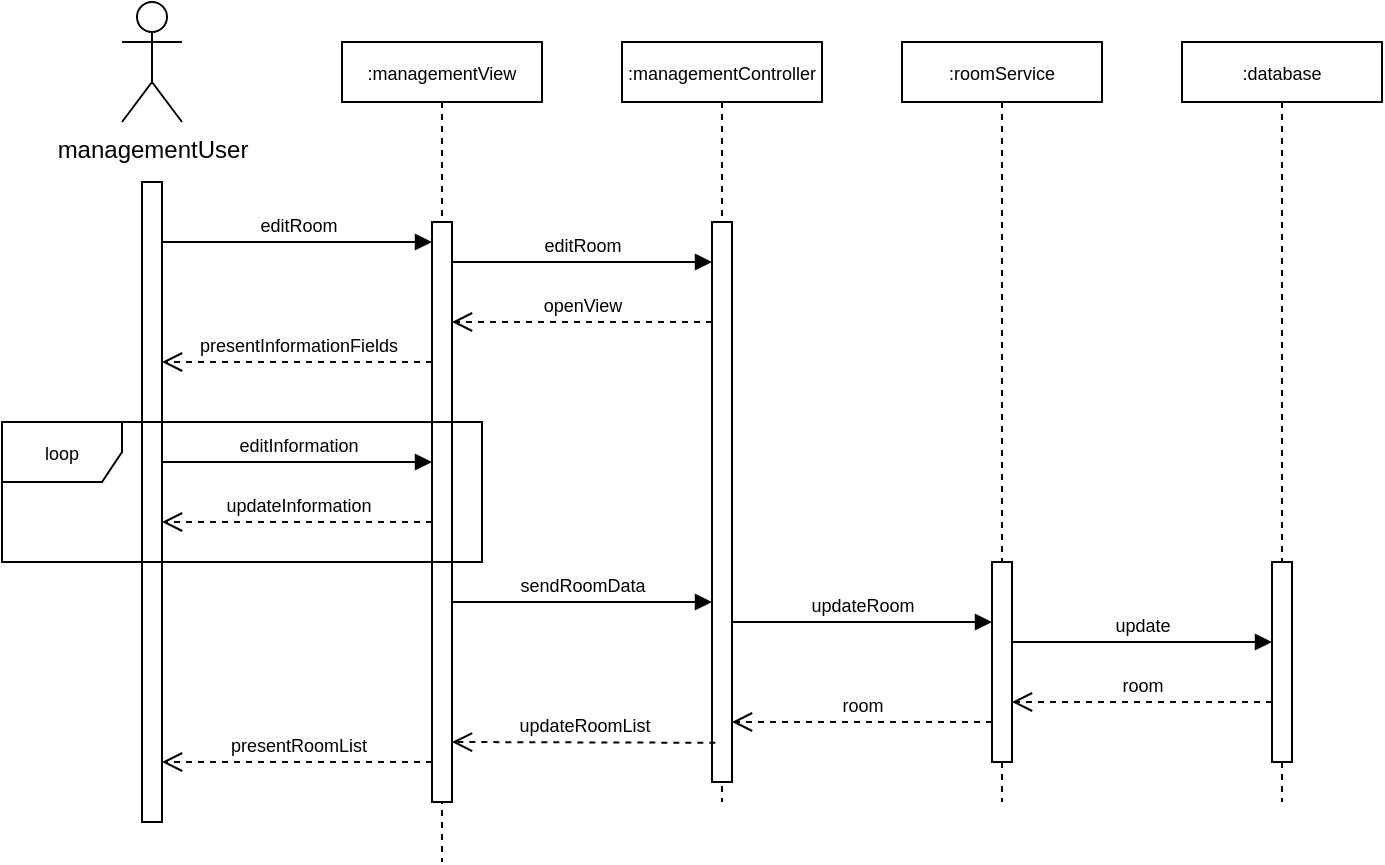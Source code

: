 <mxfile version="21.1.5" type="github">
  <diagram name="Seite-1" id="2M5eXFFC1SxqYQrEGzhu">
    <mxGraphModel dx="1235" dy="618" grid="1" gridSize="10" guides="1" tooltips="1" connect="1" arrows="1" fold="1" page="1" pageScale="1" pageWidth="827" pageHeight="1169" math="0" shadow="0">
      <root>
        <mxCell id="0" />
        <mxCell id="1" parent="0" />
        <mxCell id="eeAkKd5FmDa_MluTbbMC-9" value="&lt;font style=&quot;font-size: 9px;&quot;&gt;:managementController&lt;/font&gt;" style="shape=umlLifeline;perimeter=lifelinePerimeter;whiteSpace=wrap;html=1;container=1;dropTarget=0;collapsible=0;recursiveResize=0;outlineConnect=0;portConstraint=eastwest;newEdgeStyle={&quot;edgeStyle&quot;:&quot;elbowEdgeStyle&quot;,&quot;elbow&quot;:&quot;vertical&quot;,&quot;curved&quot;:0,&quot;rounded&quot;:0};size=30;" vertex="1" parent="1">
          <mxGeometry x="340" y="120" width="100" height="380" as="geometry" />
        </mxCell>
        <mxCell id="eeAkKd5FmDa_MluTbbMC-10" value="" style="html=1;points=[];perimeter=orthogonalPerimeter;outlineConnect=0;targetShapes=umlLifeline;portConstraint=eastwest;newEdgeStyle={&quot;edgeStyle&quot;:&quot;elbowEdgeStyle&quot;,&quot;elbow&quot;:&quot;vertical&quot;,&quot;curved&quot;:0,&quot;rounded&quot;:0};" vertex="1" parent="eeAkKd5FmDa_MluTbbMC-9">
          <mxGeometry x="45" y="90" width="10" height="280" as="geometry" />
        </mxCell>
        <mxCell id="eeAkKd5FmDa_MluTbbMC-11" value="&lt;font style=&quot;font-size: 9px;&quot;&gt;:managementView&lt;/font&gt;" style="shape=umlLifeline;perimeter=lifelinePerimeter;whiteSpace=wrap;html=1;container=1;dropTarget=0;collapsible=0;recursiveResize=0;outlineConnect=0;portConstraint=eastwest;newEdgeStyle={&quot;edgeStyle&quot;:&quot;elbowEdgeStyle&quot;,&quot;elbow&quot;:&quot;vertical&quot;,&quot;curved&quot;:0,&quot;rounded&quot;:0};size=30;" vertex="1" parent="1">
          <mxGeometry x="200" y="120" width="100" height="410" as="geometry" />
        </mxCell>
        <mxCell id="eeAkKd5FmDa_MluTbbMC-12" value="" style="html=1;points=[];perimeter=orthogonalPerimeter;outlineConnect=0;targetShapes=umlLifeline;portConstraint=eastwest;newEdgeStyle={&quot;edgeStyle&quot;:&quot;elbowEdgeStyle&quot;,&quot;elbow&quot;:&quot;vertical&quot;,&quot;curved&quot;:0,&quot;rounded&quot;:0};" vertex="1" parent="eeAkKd5FmDa_MluTbbMC-11">
          <mxGeometry x="45" y="90" width="10" height="290" as="geometry" />
        </mxCell>
        <mxCell id="eeAkKd5FmDa_MluTbbMC-15" value="&lt;font style=&quot;font-size: 9px;&quot;&gt;:roomService&lt;/font&gt;" style="shape=umlLifeline;perimeter=lifelinePerimeter;whiteSpace=wrap;html=1;container=1;dropTarget=0;collapsible=0;recursiveResize=0;outlineConnect=0;portConstraint=eastwest;newEdgeStyle={&quot;edgeStyle&quot;:&quot;elbowEdgeStyle&quot;,&quot;elbow&quot;:&quot;vertical&quot;,&quot;curved&quot;:0,&quot;rounded&quot;:0};size=30;" vertex="1" parent="1">
          <mxGeometry x="480" y="120" width="100" height="380" as="geometry" />
        </mxCell>
        <mxCell id="eeAkKd5FmDa_MluTbbMC-16" value="" style="html=1;points=[];perimeter=orthogonalPerimeter;outlineConnect=0;targetShapes=umlLifeline;portConstraint=eastwest;newEdgeStyle={&quot;edgeStyle&quot;:&quot;elbowEdgeStyle&quot;,&quot;elbow&quot;:&quot;vertical&quot;,&quot;curved&quot;:0,&quot;rounded&quot;:0};" vertex="1" parent="eeAkKd5FmDa_MluTbbMC-15">
          <mxGeometry x="45" y="260" width="10" height="100" as="geometry" />
        </mxCell>
        <mxCell id="eeAkKd5FmDa_MluTbbMC-17" value="&lt;font style=&quot;font-size: 9px;&quot;&gt;:database&lt;/font&gt;" style="shape=umlLifeline;perimeter=lifelinePerimeter;whiteSpace=wrap;html=1;container=1;dropTarget=0;collapsible=0;recursiveResize=0;outlineConnect=0;portConstraint=eastwest;newEdgeStyle={&quot;edgeStyle&quot;:&quot;elbowEdgeStyle&quot;,&quot;elbow&quot;:&quot;vertical&quot;,&quot;curved&quot;:0,&quot;rounded&quot;:0};size=30;" vertex="1" parent="1">
          <mxGeometry x="620" y="120" width="100" height="380" as="geometry" />
        </mxCell>
        <mxCell id="eeAkKd5FmDa_MluTbbMC-18" value="" style="html=1;points=[];perimeter=orthogonalPerimeter;outlineConnect=0;targetShapes=umlLifeline;portConstraint=eastwest;newEdgeStyle={&quot;edgeStyle&quot;:&quot;elbowEdgeStyle&quot;,&quot;elbow&quot;:&quot;vertical&quot;,&quot;curved&quot;:0,&quot;rounded&quot;:0};" vertex="1" parent="eeAkKd5FmDa_MluTbbMC-17">
          <mxGeometry x="45" y="260" width="10" height="100" as="geometry" />
        </mxCell>
        <mxCell id="eeAkKd5FmDa_MluTbbMC-20" value="" style="html=1;points=[];perimeter=orthogonalPerimeter;outlineConnect=0;targetShapes=umlLifeline;portConstraint=eastwest;newEdgeStyle={&quot;edgeStyle&quot;:&quot;elbowEdgeStyle&quot;,&quot;elbow&quot;:&quot;vertical&quot;,&quot;curved&quot;:0,&quot;rounded&quot;:0};" vertex="1" parent="1">
          <mxGeometry x="100" y="190" width="10" height="320" as="geometry" />
        </mxCell>
        <mxCell id="eeAkKd5FmDa_MluTbbMC-22" value="managementUser" style="shape=umlActor;verticalLabelPosition=bottom;verticalAlign=top;html=1;" vertex="1" parent="1">
          <mxGeometry x="90" y="100" width="30" height="60" as="geometry" />
        </mxCell>
        <mxCell id="eeAkKd5FmDa_MluTbbMC-24" value="&lt;font style=&quot;font-size: 9px;&quot;&gt;editRoom&lt;/font&gt;" style="html=1;verticalAlign=bottom;endArrow=block;edgeStyle=elbowEdgeStyle;elbow=vertical;curved=0;rounded=0;" edge="1" parent="1" source="eeAkKd5FmDa_MluTbbMC-20" target="eeAkKd5FmDa_MluTbbMC-12">
          <mxGeometry width="80" relative="1" as="geometry">
            <mxPoint x="130" y="220" as="sourcePoint" />
            <mxPoint x="240" y="220" as="targetPoint" />
            <Array as="points">
              <mxPoint x="180" y="220" />
            </Array>
          </mxGeometry>
        </mxCell>
        <mxCell id="eeAkKd5FmDa_MluTbbMC-25" value="&lt;font style=&quot;font-size: 9px;&quot;&gt;presentInformationFields&lt;/font&gt;" style="html=1;verticalAlign=bottom;endArrow=open;dashed=1;endSize=8;edgeStyle=elbowEdgeStyle;elbow=vertical;curved=0;rounded=0;" edge="1" parent="1" source="eeAkKd5FmDa_MluTbbMC-12" target="eeAkKd5FmDa_MluTbbMC-20">
          <mxGeometry relative="1" as="geometry">
            <mxPoint x="240" y="260" as="sourcePoint" />
            <mxPoint x="120" y="260" as="targetPoint" />
            <Array as="points">
              <mxPoint x="220" y="280" />
              <mxPoint x="160" y="260" />
            </Array>
          </mxGeometry>
        </mxCell>
        <mxCell id="eeAkKd5FmDa_MluTbbMC-26" value="&lt;font style=&quot;font-size: 9px;&quot;&gt;editInformation&lt;/font&gt;" style="html=1;verticalAlign=bottom;endArrow=block;edgeStyle=elbowEdgeStyle;elbow=vertical;curved=0;rounded=0;" edge="1" parent="1" source="eeAkKd5FmDa_MluTbbMC-20" target="eeAkKd5FmDa_MluTbbMC-12">
          <mxGeometry width="80" relative="1" as="geometry">
            <mxPoint x="120" y="300" as="sourcePoint" />
            <mxPoint x="240" y="300" as="targetPoint" />
            <Array as="points">
              <mxPoint x="230" y="330" />
              <mxPoint x="210" y="310" />
              <mxPoint x="178" y="290" />
            </Array>
          </mxGeometry>
        </mxCell>
        <mxCell id="eeAkKd5FmDa_MluTbbMC-27" value="&lt;font style=&quot;font-size: 9px;&quot;&gt;editRoom&lt;/font&gt;" style="html=1;verticalAlign=bottom;endArrow=block;edgeStyle=elbowEdgeStyle;elbow=vertical;curved=0;rounded=0;" edge="1" parent="1" source="eeAkKd5FmDa_MluTbbMC-12" target="eeAkKd5FmDa_MluTbbMC-10">
          <mxGeometry width="80" relative="1" as="geometry">
            <mxPoint x="270" y="230" as="sourcePoint" />
            <mxPoint x="380" y="230" as="targetPoint" />
            <Array as="points">
              <mxPoint x="300" y="230" />
            </Array>
          </mxGeometry>
        </mxCell>
        <mxCell id="eeAkKd5FmDa_MluTbbMC-28" value="&lt;font style=&quot;font-size: 9px;&quot;&gt;openView&lt;/font&gt;" style="html=1;verticalAlign=bottom;endArrow=open;dashed=1;endSize=8;edgeStyle=elbowEdgeStyle;elbow=vertical;curved=0;rounded=0;" edge="1" parent="1" source="eeAkKd5FmDa_MluTbbMC-10" target="eeAkKd5FmDa_MluTbbMC-12">
          <mxGeometry relative="1" as="geometry">
            <mxPoint x="375" y="260" as="sourcePoint" />
            <mxPoint x="260" y="260" as="targetPoint" />
            <Array as="points">
              <mxPoint x="280" y="260" />
              <mxPoint x="290" y="250" />
              <mxPoint x="290" y="260" />
            </Array>
          </mxGeometry>
        </mxCell>
        <mxCell id="eeAkKd5FmDa_MluTbbMC-30" value="&lt;font style=&quot;font-size: 9px;&quot;&gt;updateInformation&lt;br&gt;&lt;/font&gt;" style="html=1;verticalAlign=bottom;endArrow=open;dashed=1;endSize=8;edgeStyle=elbowEdgeStyle;elbow=vertical;curved=0;rounded=0;" edge="1" parent="1" source="eeAkKd5FmDa_MluTbbMC-12" target="eeAkKd5FmDa_MluTbbMC-20">
          <mxGeometry relative="1" as="geometry">
            <mxPoint x="230" y="360" as="sourcePoint" />
            <mxPoint x="120" y="360" as="targetPoint" />
            <Array as="points">
              <mxPoint x="220" y="360" />
              <mxPoint x="160" y="340" />
            </Array>
          </mxGeometry>
        </mxCell>
        <mxCell id="eeAkKd5FmDa_MluTbbMC-31" value="&lt;font style=&quot;font-size: 9px;&quot;&gt;loop&lt;/font&gt;" style="shape=umlFrame;whiteSpace=wrap;html=1;pointerEvents=0;" vertex="1" parent="1">
          <mxGeometry x="30" y="310" width="240" height="70" as="geometry" />
        </mxCell>
        <mxCell id="eeAkKd5FmDa_MluTbbMC-32" value="&lt;font style=&quot;font-size: 9px;&quot;&gt;sendRoomData&lt;/font&gt;" style="html=1;verticalAlign=bottom;endArrow=block;edgeStyle=elbowEdgeStyle;elbow=vertical;curved=0;rounded=0;" edge="1" parent="1" source="eeAkKd5FmDa_MluTbbMC-12" target="eeAkKd5FmDa_MluTbbMC-10">
          <mxGeometry width="80" relative="1" as="geometry">
            <mxPoint x="270" y="400" as="sourcePoint" />
            <mxPoint x="380" y="400" as="targetPoint" />
            <Array as="points">
              <mxPoint x="295" y="400" />
            </Array>
          </mxGeometry>
        </mxCell>
        <mxCell id="eeAkKd5FmDa_MluTbbMC-33" value="&lt;font style=&quot;font-size: 9px;&quot;&gt;updateRoom&lt;/font&gt;" style="html=1;verticalAlign=bottom;endArrow=block;edgeStyle=elbowEdgeStyle;elbow=vertical;curved=0;rounded=0;" edge="1" parent="1" source="eeAkKd5FmDa_MluTbbMC-10" target="eeAkKd5FmDa_MluTbbMC-16">
          <mxGeometry width="80" relative="1" as="geometry">
            <mxPoint x="400" y="410" as="sourcePoint" />
            <mxPoint x="520" y="410" as="targetPoint" />
            <Array as="points">
              <mxPoint x="440" y="410" />
            </Array>
          </mxGeometry>
        </mxCell>
        <mxCell id="eeAkKd5FmDa_MluTbbMC-34" value="&lt;font style=&quot;font-size: 9px;&quot;&gt;update&lt;/font&gt;" style="html=1;verticalAlign=bottom;endArrow=block;edgeStyle=elbowEdgeStyle;elbow=vertical;curved=0;rounded=0;" edge="1" parent="1" source="eeAkKd5FmDa_MluTbbMC-16" target="eeAkKd5FmDa_MluTbbMC-18">
          <mxGeometry width="80" relative="1" as="geometry">
            <mxPoint x="550" y="420" as="sourcePoint" />
            <mxPoint x="660" y="420" as="targetPoint" />
            <Array as="points">
              <mxPoint x="575" y="420" />
            </Array>
          </mxGeometry>
        </mxCell>
        <mxCell id="eeAkKd5FmDa_MluTbbMC-35" value="&lt;br&gt;&lt;font style=&quot;font-size: 9px;&quot;&gt;room&lt;/font&gt;" style="html=1;verticalAlign=bottom;endArrow=open;dashed=1;endSize=8;edgeStyle=elbowEdgeStyle;elbow=vertical;curved=0;rounded=0;" edge="1" parent="1" source="eeAkKd5FmDa_MluTbbMC-18" target="eeAkKd5FmDa_MluTbbMC-16">
          <mxGeometry relative="1" as="geometry">
            <mxPoint x="660" y="450" as="sourcePoint" />
            <mxPoint x="540" y="450" as="targetPoint" />
            <Array as="points">
              <mxPoint x="570" y="450" />
              <mxPoint x="575" y="440" />
              <mxPoint x="575" y="450" />
            </Array>
          </mxGeometry>
        </mxCell>
        <mxCell id="eeAkKd5FmDa_MluTbbMC-36" value="&lt;br&gt;&lt;font style=&quot;font-size: 9px;&quot;&gt;room&lt;/font&gt;" style="html=1;verticalAlign=bottom;endArrow=open;dashed=1;endSize=8;edgeStyle=elbowEdgeStyle;elbow=vertical;curved=0;rounded=0;" edge="1" parent="1" source="eeAkKd5FmDa_MluTbbMC-16" target="eeAkKd5FmDa_MluTbbMC-10">
          <mxGeometry relative="1" as="geometry">
            <mxPoint x="520" y="460" as="sourcePoint" />
            <mxPoint x="410" y="460" as="targetPoint" />
            <Array as="points">
              <mxPoint x="425" y="460" />
              <mxPoint x="430" y="450" />
              <mxPoint x="430" y="460" />
            </Array>
          </mxGeometry>
        </mxCell>
        <mxCell id="eeAkKd5FmDa_MluTbbMC-37" value="&lt;br&gt;&lt;font style=&quot;font-size: 9px;&quot;&gt;updateRoomList&lt;/font&gt;" style="html=1;verticalAlign=bottom;endArrow=open;dashed=1;endSize=8;edgeStyle=elbowEdgeStyle;elbow=vertical;curved=0;rounded=0;exitX=0.167;exitY=0.93;exitDx=0;exitDy=0;exitPerimeter=0;" edge="1" parent="1" source="eeAkKd5FmDa_MluTbbMC-10" target="eeAkKd5FmDa_MluTbbMC-12">
          <mxGeometry relative="1" as="geometry">
            <mxPoint x="380" y="470" as="sourcePoint" />
            <mxPoint x="270" y="470" as="targetPoint" />
            <Array as="points">
              <mxPoint x="370" y="470" />
              <mxPoint x="285" y="460" />
              <mxPoint x="285" y="470" />
            </Array>
          </mxGeometry>
        </mxCell>
        <mxCell id="eeAkKd5FmDa_MluTbbMC-38" value="&lt;font style=&quot;font-size: 9px;&quot;&gt;presentRoomList&lt;/font&gt;" style="html=1;verticalAlign=bottom;endArrow=open;dashed=1;endSize=8;edgeStyle=elbowEdgeStyle;elbow=vertical;curved=0;rounded=0;" edge="1" parent="1" source="eeAkKd5FmDa_MluTbbMC-12" target="eeAkKd5FmDa_MluTbbMC-20">
          <mxGeometry relative="1" as="geometry">
            <mxPoint x="220" y="480" as="sourcePoint" />
            <mxPoint x="120" y="480.17" as="targetPoint" />
            <Array as="points">
              <mxPoint x="240" y="480" />
              <mxPoint x="230" y="470" />
              <mxPoint x="220" y="480" />
              <mxPoint x="150" y="470.17" />
              <mxPoint x="150" y="480.17" />
            </Array>
          </mxGeometry>
        </mxCell>
      </root>
    </mxGraphModel>
  </diagram>
</mxfile>
